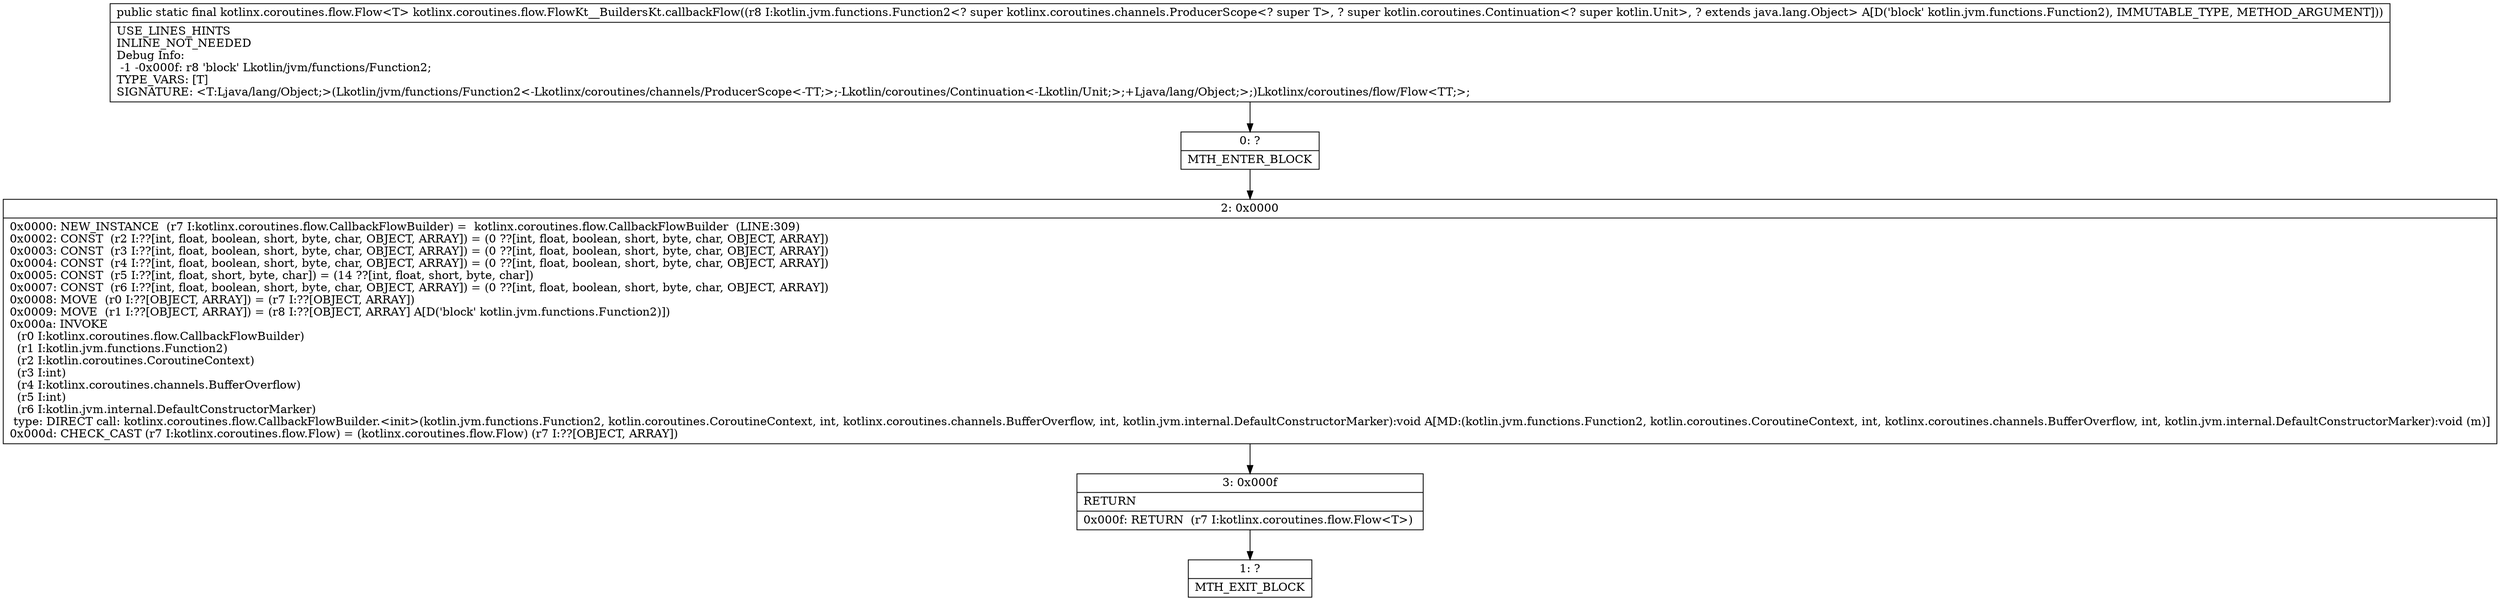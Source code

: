 digraph "CFG forkotlinx.coroutines.flow.FlowKt__BuildersKt.callbackFlow(Lkotlin\/jvm\/functions\/Function2;)Lkotlinx\/coroutines\/flow\/Flow;" {
Node_0 [shape=record,label="{0\:\ ?|MTH_ENTER_BLOCK\l}"];
Node_2 [shape=record,label="{2\:\ 0x0000|0x0000: NEW_INSTANCE  (r7 I:kotlinx.coroutines.flow.CallbackFlowBuilder) =  kotlinx.coroutines.flow.CallbackFlowBuilder  (LINE:309)\l0x0002: CONST  (r2 I:??[int, float, boolean, short, byte, char, OBJECT, ARRAY]) = (0 ??[int, float, boolean, short, byte, char, OBJECT, ARRAY]) \l0x0003: CONST  (r3 I:??[int, float, boolean, short, byte, char, OBJECT, ARRAY]) = (0 ??[int, float, boolean, short, byte, char, OBJECT, ARRAY]) \l0x0004: CONST  (r4 I:??[int, float, boolean, short, byte, char, OBJECT, ARRAY]) = (0 ??[int, float, boolean, short, byte, char, OBJECT, ARRAY]) \l0x0005: CONST  (r5 I:??[int, float, short, byte, char]) = (14 ??[int, float, short, byte, char]) \l0x0007: CONST  (r6 I:??[int, float, boolean, short, byte, char, OBJECT, ARRAY]) = (0 ??[int, float, boolean, short, byte, char, OBJECT, ARRAY]) \l0x0008: MOVE  (r0 I:??[OBJECT, ARRAY]) = (r7 I:??[OBJECT, ARRAY]) \l0x0009: MOVE  (r1 I:??[OBJECT, ARRAY]) = (r8 I:??[OBJECT, ARRAY] A[D('block' kotlin.jvm.functions.Function2)]) \l0x000a: INVOKE  \l  (r0 I:kotlinx.coroutines.flow.CallbackFlowBuilder)\l  (r1 I:kotlin.jvm.functions.Function2)\l  (r2 I:kotlin.coroutines.CoroutineContext)\l  (r3 I:int)\l  (r4 I:kotlinx.coroutines.channels.BufferOverflow)\l  (r5 I:int)\l  (r6 I:kotlin.jvm.internal.DefaultConstructorMarker)\l type: DIRECT call: kotlinx.coroutines.flow.CallbackFlowBuilder.\<init\>(kotlin.jvm.functions.Function2, kotlin.coroutines.CoroutineContext, int, kotlinx.coroutines.channels.BufferOverflow, int, kotlin.jvm.internal.DefaultConstructorMarker):void A[MD:(kotlin.jvm.functions.Function2, kotlin.coroutines.CoroutineContext, int, kotlinx.coroutines.channels.BufferOverflow, int, kotlin.jvm.internal.DefaultConstructorMarker):void (m)]\l0x000d: CHECK_CAST (r7 I:kotlinx.coroutines.flow.Flow) = (kotlinx.coroutines.flow.Flow) (r7 I:??[OBJECT, ARRAY]) \l}"];
Node_3 [shape=record,label="{3\:\ 0x000f|RETURN\l|0x000f: RETURN  (r7 I:kotlinx.coroutines.flow.Flow\<T\>) \l}"];
Node_1 [shape=record,label="{1\:\ ?|MTH_EXIT_BLOCK\l}"];
MethodNode[shape=record,label="{public static final kotlinx.coroutines.flow.Flow\<T\> kotlinx.coroutines.flow.FlowKt__BuildersKt.callbackFlow((r8 I:kotlin.jvm.functions.Function2\<? super kotlinx.coroutines.channels.ProducerScope\<? super T\>, ? super kotlin.coroutines.Continuation\<? super kotlin.Unit\>, ? extends java.lang.Object\> A[D('block' kotlin.jvm.functions.Function2), IMMUTABLE_TYPE, METHOD_ARGUMENT]))  | USE_LINES_HINTS\lINLINE_NOT_NEEDED\lDebug Info:\l  \-1 \-0x000f: r8 'block' Lkotlin\/jvm\/functions\/Function2;\lTYPE_VARS: [T]\lSIGNATURE: \<T:Ljava\/lang\/Object;\>(Lkotlin\/jvm\/functions\/Function2\<\-Lkotlinx\/coroutines\/channels\/ProducerScope\<\-TT;\>;\-Lkotlin\/coroutines\/Continuation\<\-Lkotlin\/Unit;\>;+Ljava\/lang\/Object;\>;)Lkotlinx\/coroutines\/flow\/Flow\<TT;\>;\l}"];
MethodNode -> Node_0;Node_0 -> Node_2;
Node_2 -> Node_3;
Node_3 -> Node_1;
}

